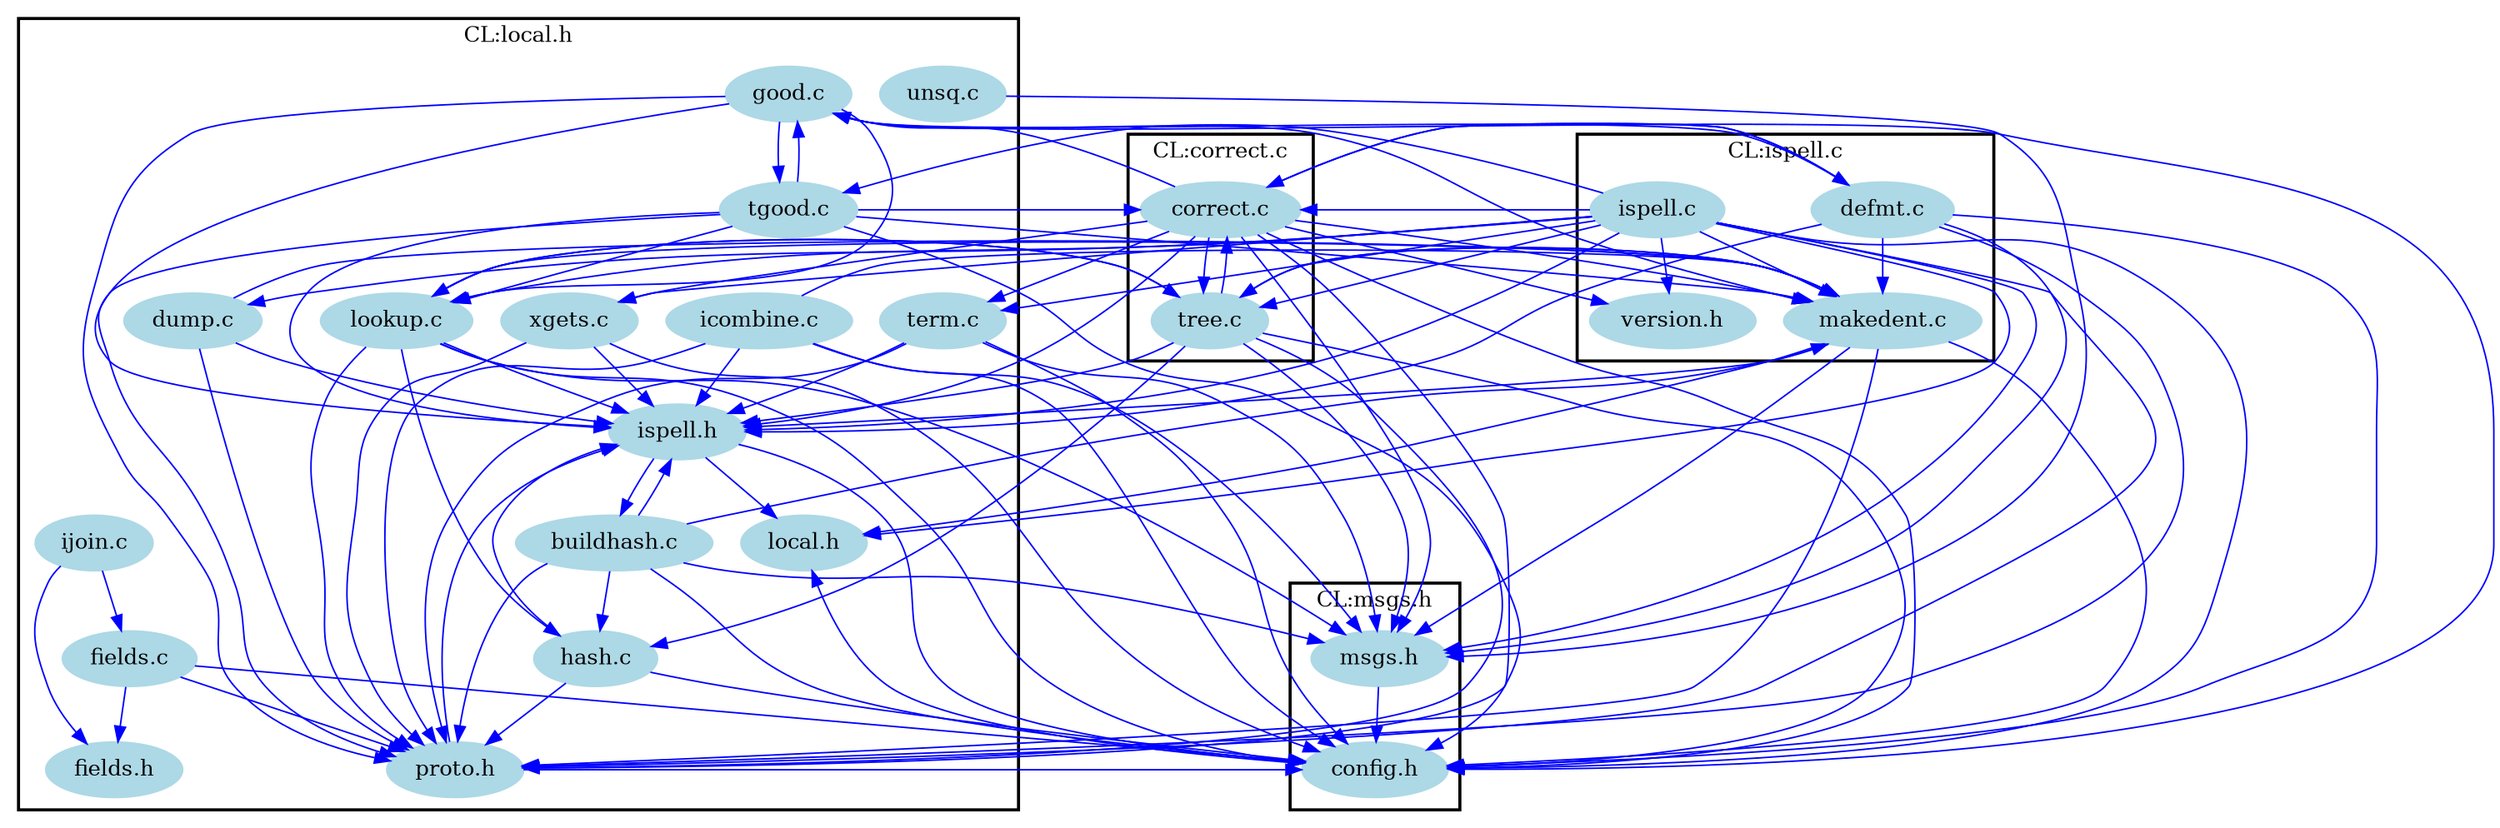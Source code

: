 digraph G {
size = "20,20";
subgraph cluster0 {
label = "CL:correct.c";
color = black;
style = bold;
"correct.c"[label="correct.c",shape=ellipse,color=lightblue,fontcolor=black,style=filled];
"tree.c"[label="tree.c",shape=ellipse,color=lightblue,fontcolor=black,style=filled];
}
subgraph cluster1 {
label = "CL:msgs.h";
color = black;
style = bold;
"msgs.h"[label="msgs.h",shape=ellipse,color=lightblue,fontcolor=black,style=filled];
"config.h"[label="config.h",shape=ellipse,color=lightblue,fontcolor=black,style=filled];
}
subgraph cluster2 {
label = "CL:ispell.c";
color = black;
style = bold;
"ispell.c"[label="ispell.c",shape=ellipse,color=lightblue,fontcolor=black,style=filled];
"version.h"[label="version.h",shape=ellipse,color=lightblue,fontcolor=black,style=filled];
"defmt.c"[label="defmt.c",shape=ellipse,color=lightblue,fontcolor=black,style=filled];
"makedent.c"[label="makedent.c",shape=ellipse,color=lightblue,fontcolor=black,style=filled];
}
subgraph cluster3 {
label = "CL:local.h";
color = black;
style = bold;
"local.h"[label="local.h",shape=ellipse,color=lightblue,fontcolor=black,style=filled];
"icombine.c"[label="icombine.c",shape=ellipse,color=lightblue,fontcolor=black,style=filled];
"buildhash.c"[label="buildhash.c",shape=ellipse,color=lightblue,fontcolor=black,style=filled];
"ispell.h"[label="ispell.h",shape=ellipse,color=lightblue,fontcolor=black,style=filled];
"good.c"[label="good.c",shape=ellipse,color=lightblue,fontcolor=black,style=filled];
"tgood.c"[label="tgood.c",shape=ellipse,color=lightblue,fontcolor=black,style=filled];
"dump.c"[label="dump.c",shape=ellipse,color=lightblue,fontcolor=black,style=filled];
"term.c"[label="term.c",shape=ellipse,color=lightblue,fontcolor=black,style=filled];
"proto.h"[label="proto.h",shape=ellipse,color=lightblue,fontcolor=black,style=filled];
"xgets.c"[label="xgets.c",shape=ellipse,color=lightblue,fontcolor=black,style=filled];
"lookup.c"[label="lookup.c",shape=ellipse,color=lightblue,fontcolor=black,style=filled];
"hash.c"[label="hash.c",shape=ellipse,color=lightblue,fontcolor=black,style=filled];
"unsq.c"[label="unsq.c",shape=ellipse,color=lightblue,fontcolor=black,style=filled];
"fields.c"[label="fields.c",shape=ellipse,color=lightblue,fontcolor=black,style=filled];
"fields.h"[label="fields.h",shape=ellipse,color=lightblue,fontcolor=black,style=filled];
"ijoin.c"[label="ijoin.c",shape=ellipse,color=lightblue,fontcolor=black,style=filled];
}
"ispell.c" -> "version.h"[color=blue,font=6];
"tree.c" -> "msgs.h"[color=blue,font=6];
"icombine.c" -> "makedent.c"[color=blue,font=6];
"good.c" -> "ispell.h"[color=blue,font=6];
"dump.c" -> "makedent.c"[color=blue,font=6];
"correct.c" -> "good.c"[color=blue,font=6];
"ispell.c" -> "tree.c"[color=blue,font=6];
"tgood.c" -> "makedent.c"[color=blue,font=6];
"msgs.h" -> "config.h"[color=blue,font=6];
"ispell.h" -> "local.h"[color=blue,font=6];
"defmt.c" -> "ispell.h"[color=blue,font=6];
"defmt.c" -> "correct.c"[color=blue,font=6];
"correct.c" -> "defmt.c"[color=blue,font=6];
"correct.c" -> "version.h"[color=blue,font=6];
"buildhash.c" -> "config.h"[color=blue,font=6];
"ispell.c" -> "config.h"[color=blue,font=6];
"lookup.c" -> "proto.h"[color=blue,font=6];
"icombine.c" -> "msgs.h"[color=blue,font=6];
"tree.c" -> "ispell.h"[color=blue,font=6];
"tree.c" -> "correct.c"[color=blue,font=6];
"lookup.c" -> "hash.c"[color=blue,font=6];
"correct.c" -> "tree.c"[color=blue,font=6];
"term.c" -> "msgs.h"[color=blue,font=6];
"ispell.c" -> "dump.c"[color=blue,font=6];
"makedent.c" -> "msgs.h"[color=blue,font=6];
"ispell.h" -> "config.h"[color=blue,font=6];
"ispell.c" -> "term.c"[color=blue,font=6];
"hash.c" -> "proto.h"[color=blue,font=6];
"correct.c" -> "config.h"[color=blue,font=6];
"buildhash.c" -> "makedent.c"[color=blue,font=6];
"xgets.c" -> "config.h"[color=blue,font=6];
"ispell.c" -> "tgood.c"[color=blue,font=6];
"ispell.c" -> "makedent.c"[color=blue,font=6];
"good.c" -> "lookup.c"[color=blue,font=6];
"icombine.c" -> "ispell.h"[color=blue,font=6];
"dump.c" -> "ispell.h"[color=blue,font=6];
"term.c" -> "ispell.h"[color=blue,font=6];
"good.c" -> "proto.h"[color=blue,font=6];
"correct.c" -> "term.c"[color=blue,font=6];
"tgood.c" -> "ispell.h"[color=blue,font=6];
"tgood.c" -> "correct.c"[color=blue,font=6];
"makedent.c" -> "ispell.h"[color=blue,font=6];
"correct.c" -> "makedent.c"[color=blue,font=6];
"buildhash.c" -> "msgs.h"[color=blue,font=6];
"ispell.c" -> "msgs.h"[color=blue,font=6];
"defmt.c" -> "proto.h"[color=blue,font=6];
"tree.c" -> "lookup.c"[color=blue,font=6];
"lookup.c" -> "tree.c"[color=blue,font=6];
"fields.c" -> "proto.h"[color=blue,font=6];
"tree.c" -> "proto.h"[color=blue,font=6];
"lookup.c" -> "config.h"[color=blue,font=6];
"correct.c" -> "msgs.h"[color=blue,font=6];
"unsq.c" -> "msgs.h"[color=blue,font=6];
"tree.c" -> "hash.c"[color=blue,font=6];
"ispell.h" -> "buildhash.c"[color=blue,font=6];
"buildhash.c" -> "ispell.h"[color=blue,font=6];
"ispell.c" -> "ispell.h"[color=blue,font=6];
"ispell.c" -> "correct.c"[color=blue,font=6];
"defmt.c" -> "good.c"[color=blue,font=6];
"proto.h" -> "config.h"[color=blue,font=6];
"ispell.c" -> "xgets.c"[color=blue,font=6];
"hash.c" -> "config.h"[color=blue,font=6];
"tgood.c" -> "lookup.c"[color=blue,font=6];
"lookup.c" -> "makedent.c"[color=blue,font=6];
"icombine.c" -> "proto.h"[color=blue,font=6];
"dump.c" -> "proto.h"[color=blue,font=6];
"correct.c" -> "ispell.h"[color=blue,font=6];
"xgets.c" -> "ispell.h"[color=blue,font=6];
"term.c" -> "proto.h"[color=blue,font=6];
"correct.c" -> "xgets.c"[color=blue,font=6];
"tgood.c" -> "proto.h"[color=blue,font=6];
"makedent.c" -> "proto.h"[color=blue,font=6];
"good.c" -> "config.h"[color=blue,font=6];
"lookup.c" -> "msgs.h"[color=blue,font=6];
"defmt.c" -> "config.h"[color=blue,font=6];
"config.h" -> "local.h"[color=blue,font=6];
"ispell.c" -> "lookup.c"[color=blue,font=6];
"tgood.c" -> "good.c"[color=blue,font=6];
"good.c" -> "tgood.c"[color=blue,font=6];
"good.c" -> "makedent.c"[color=blue,font=6];
"fields.c" -> "config.h"[color=blue,font=6];
"tree.c" -> "config.h"[color=blue,font=6];
"fields.c" -> "fields.h"[color=blue,font=6];
"buildhash.c" -> "proto.h"[color=blue,font=6];
"ispell.c" -> "proto.h"[color=blue,font=6];
"ijoin.c" -> "fields.c"[color=blue,font=6];
"buildhash.c" -> "hash.c"[color=blue,font=6];
"makedent.c" -> "local.h"[color=blue,font=6];
"defmt.c" -> "makedent.c"[color=blue,font=6];
"lookup.c" -> "ispell.h"[color=blue,font=6];
"tree.c" -> "makedent.c"[color=blue,font=6];
"proto.h" -> "ispell.h"[color=blue,font=6];
"makedent.c" -> "tree.c"[color=blue,font=6];
"ijoin.c" -> "fields.h"[color=blue,font=6];
"icombine.c" -> "config.h"[color=blue,font=6];
"correct.c" -> "proto.h"[color=blue,font=6];
"xgets.c" -> "proto.h"[color=blue,font=6];
"hash.c" -> "ispell.h"[color=blue,font=6];
"term.c" -> "config.h"[color=blue,font=6];
"defmt.c" -> "msgs.h"[color=blue,font=6];
"tgood.c" -> "config.h"[color=blue,font=6];
"makedent.c" -> "config.h"[color=blue,font=6];
"ispell.c" -> "local.h"[color=blue,font=6];
}